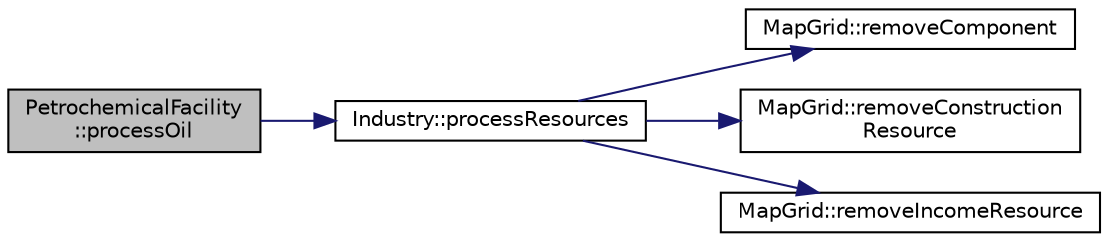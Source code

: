 digraph "PetrochemicalFacility::processOil"
{
 // LATEX_PDF_SIZE
  edge [fontname="Helvetica",fontsize="10",labelfontname="Helvetica",labelfontsize="10"];
  node [fontname="Helvetica",fontsize="10",shape=record];
  rankdir="LR";
  Node1 [label="PetrochemicalFacility\l::processOil",height=0.2,width=0.4,color="black", fillcolor="grey75", style="filled", fontcolor="black",tooltip="Processes a specified amount of oil in the facility."];
  Node1 -> Node2 [color="midnightblue",fontsize="10",style="solid",fontname="Helvetica"];
  Node2 [label="Industry::processResources",height=0.2,width=0.4,color="black", fillcolor="white", style="filled",URL="$classIndustry.html#af8a58f057bb9be2f8b2d84ed03918904",tooltip="Processes resources based on the specified amount."];
  Node2 -> Node3 [color="midnightblue",fontsize="10",style="solid",fontname="Helvetica"];
  Node3 [label="MapGrid::removeComponent",height=0.2,width=0.4,color="black", fillcolor="white", style="filled",URL="$classMapGrid.html#a44c43f098c97322aec7cb99b608be724",tooltip=" "];
  Node2 -> Node4 [color="midnightblue",fontsize="10",style="solid",fontname="Helvetica"];
  Node4 [label="MapGrid::removeConstruction\lResource",height=0.2,width=0.4,color="black", fillcolor="white", style="filled",URL="$classMapGrid.html#a021a01391bf966148223414e4b0bce73",tooltip=" "];
  Node2 -> Node5 [color="midnightblue",fontsize="10",style="solid",fontname="Helvetica"];
  Node5 [label="MapGrid::removeIncomeResource",height=0.2,width=0.4,color="black", fillcolor="white", style="filled",URL="$classMapGrid.html#a0ab342c72ec4963108c521085834f1fc",tooltip=" "];
}
